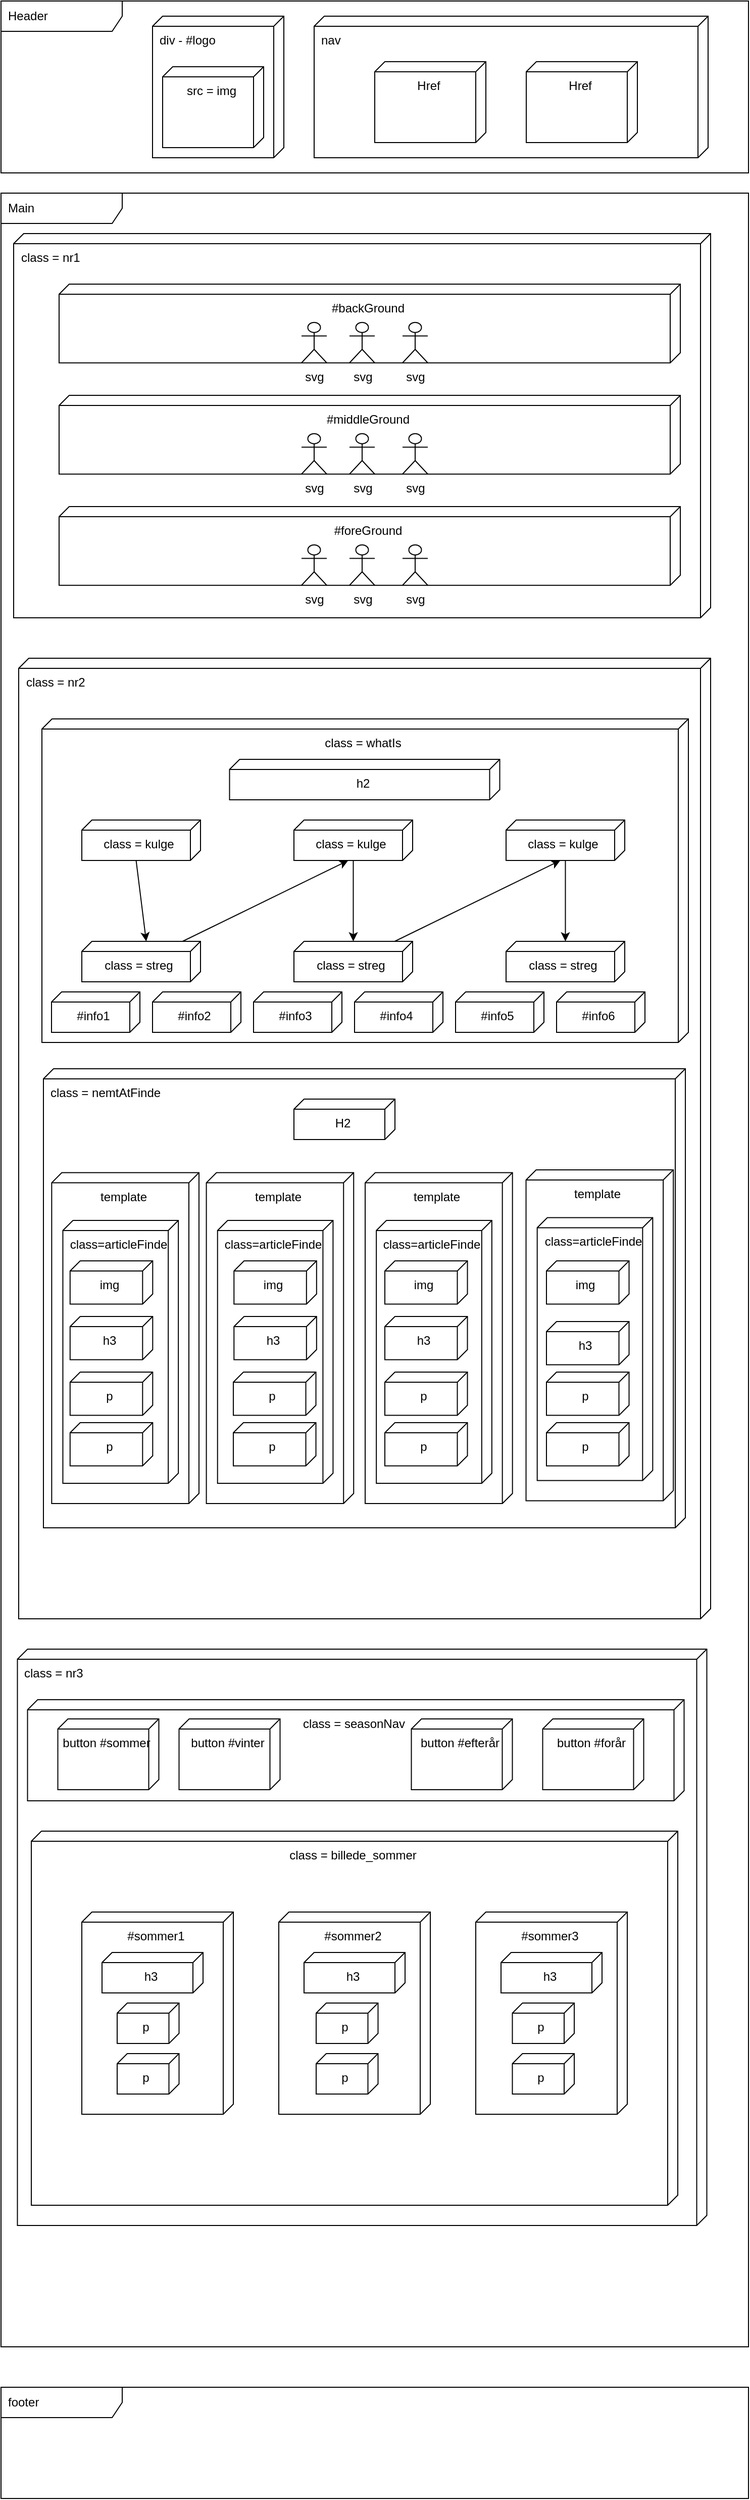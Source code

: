 <mxfile>
    <diagram id="TKEgoqXHID_q1MI3kZL-" name="Page-1">
        <mxGraphModel dx="870" dy="864" grid="1" gridSize="10" guides="1" tooltips="1" connect="1" arrows="1" fold="1" page="1" pageScale="1" pageWidth="827" pageHeight="1169" math="0" shadow="0">
            <root>
                <mxCell id="0"/>
                <mxCell id="1" parent="0"/>
                <mxCell id="2" value="Header" style="shape=umlFrame;whiteSpace=wrap;html=1;width=120;height=30;boundedLbl=1;verticalAlign=middle;align=left;spacingLeft=5;" parent="1" vertex="1">
                    <mxGeometry x="40" y="20" width="740" height="170" as="geometry"/>
                </mxCell>
                <mxCell id="3" value="Main" style="shape=umlFrame;whiteSpace=wrap;html=1;width=120;height=30;boundedLbl=1;verticalAlign=middle;align=left;spacingLeft=5;" parent="1" vertex="1">
                    <mxGeometry x="40" y="210" width="740" height="2130" as="geometry"/>
                </mxCell>
                <mxCell id="4" value="footer" style="shape=umlFrame;whiteSpace=wrap;html=1;width=120;height=30;boundedLbl=1;verticalAlign=middle;align=left;spacingLeft=5;" parent="1" vertex="1">
                    <mxGeometry x="40" y="2380" width="740" height="110" as="geometry"/>
                </mxCell>
                <mxCell id="8" value="div - #logo" style="verticalAlign=top;align=left;shape=cube;size=10;direction=south;fontStyle=0;html=1;boundedLbl=1;spacingLeft=5;" parent="1" vertex="1">
                    <mxGeometry x="190" y="35" width="130" height="140" as="geometry"/>
                </mxCell>
                <mxCell id="9" value="src = img" style="verticalAlign=top;align=center;shape=cube;size=10;direction=south;html=1;boundedLbl=1;spacingLeft=5;" parent="8" vertex="1">
                    <mxGeometry width="100" height="80" relative="1" as="geometry">
                        <mxPoint x="10" y="50" as="offset"/>
                    </mxGeometry>
                </mxCell>
                <mxCell id="10" value="nav" style="verticalAlign=top;align=left;shape=cube;size=10;direction=south;fontStyle=0;html=1;boundedLbl=1;spacingLeft=5;" parent="1" vertex="1">
                    <mxGeometry x="350" y="35" width="390" height="140" as="geometry"/>
                </mxCell>
                <mxCell id="11" value="Href" style="verticalAlign=top;align=center;shape=cube;size=10;direction=south;html=1;boundedLbl=1;spacingLeft=5;" parent="10" vertex="1">
                    <mxGeometry width="110" height="80" relative="1" as="geometry">
                        <mxPoint x="60" y="45" as="offset"/>
                    </mxGeometry>
                </mxCell>
                <mxCell id="12" value="Href" style="verticalAlign=top;align=center;shape=cube;size=10;direction=south;html=1;boundedLbl=1;spacingLeft=5;" parent="10" vertex="1">
                    <mxGeometry x="210" y="45" width="110" height="80" as="geometry"/>
                </mxCell>
                <mxCell id="13" value="class = nr1" style="verticalAlign=top;align=left;shape=cube;size=10;direction=south;fontStyle=0;html=1;boundedLbl=1;spacingLeft=5;" parent="1" vertex="1">
                    <mxGeometry x="52.5" y="250" width="690" height="380" as="geometry"/>
                </mxCell>
                <mxCell id="15" value="#backGround&lt;span style=&quot;color: rgba(0, 0, 0, 0); font-family: monospace; font-size: 0px; text-align: start;&quot;&gt;%3CmxGraphModel%3E%3Croot%3E%3CmxCell%20id%3D%220%22%2F%3E%3CmxCell%20id%3D%221%22%20parent%3D%220%22%2F%3E%3CmxCell%20id%3D%222%22%20value%3D%22%23nav%22%20style%3D%22verticalAlign%3Dtop%3Balign%3Dleft%3Bshape%3Dcube%3Bsize%3D10%3Bdirection%3Dsouth%3BfontStyle%3D0%3Bhtml%3D1%3BboundedLbl%3D1%3BspacingLeft%3D5%3B%22%20vertex%3D%221%22%20parent%3D%221%22%3E%3CmxGeometry%20x%3D%22350%22%20y%3D%2235%22%20width%3D%22390%22%20height%3D%22140%22%20as%3D%22geometry%22%2F%3E%3C%2FmxCell%3E%3CmxCell%20id%3D%223%22%20value%3D%22Href%22%20style%3D%22verticalAlign%3Dtop%3Balign%3Dcenter%3Bshape%3Dcube%3Bsize%3D10%3Bdirection%3Dsouth%3Bhtml%3D1%3BboundedLbl%3D1%3BspacingLeft%3D5%3B%22%20vertex%3D%221%22%20parent%3D%222%22%3E%3CmxGeometry%20width%3D%22110%22%20height%3D%2280%22%20relative%3D%221%22%20as%3D%22geometry%22%3E%3CmxPoint%20x%3D%2260%22%20y%3D%2245%22%20as%3D%22offset%22%2F%3E%3C%2FmxGeometry%3E%3C%2FmxCell%3E%3CmxCell%20id%3D%224%22%20value%3D%22Href%22%20style%3D%22verticalAlign%3Dtop%3Balign%3Dcenter%3Bshape%3Dcube%3Bsize%3D10%3Bdirection%3Dsouth%3Bhtml%3D1%3BboundedLbl%3D1%3BspacingLeft%3D5%3B%22%20vertex%3D%221%22%20parent%3D%222%22%3E%3CmxGeometry%20x%3D%22210%22%20y%3D%2245%22%20width%3D%22110%22%20height%3D%2280%22%20as%3D%22geometry%22%2F%3E%3C%2FmxCell%3E%3C%2Froot%3E%3C%2FmxGraphModel%3E&lt;/span&gt;" style="verticalAlign=top;align=center;shape=cube;size=10;direction=south;html=1;boundedLbl=1;spacingLeft=5;" parent="13" vertex="1">
                    <mxGeometry x="45" y="50" width="615" height="77.86" as="geometry"/>
                </mxCell>
                <mxCell id="16" value="#middleGround&lt;span style=&quot;color: rgba(0, 0, 0, 0); font-family: monospace; font-size: 0px; text-align: start;&quot;&gt;%3CmxGraphModel%3E%3Croot%3E%3CmxCell%20id%3D%220%22%2F%3E%3CmxCell%20id%3D%221%22%20parent%3D%220%22%2F%3E%3CmxCell%20id%3D%222%22%20value%3D%22%23nav%22%20style%3D%22verticalAlign%3Dtop%3Balign%3Dleft%3Bshape%3Dcube%3Bsize%3D10%3Bdirection%3Dsouth%3BfontStyle%3D0%3Bhtml%3D1%3BboundedLbl%3D1%3BspacingLeft%3D5%3B%22%20vertex%3D%221%22%20parent%3D%221%22%3E%3CmxGeometry%20x%3D%22350%22%20y%3D%2235%22%20width%3D%22390%22%20height%3D%22140%22%20as%3D%22geometry%22%2F%3E%3C%2FmxCell%3E%3CmxCell%20id%3D%223%22%20value%3D%22Href%22%20style%3D%22verticalAlign%3Dtop%3Balign%3Dcenter%3Bshape%3Dcube%3Bsize%3D10%3Bdirection%3Dsouth%3Bhtml%3D1%3BboundedLbl%3D1%3BspacingLeft%3D5%3B%22%20vertex%3D%221%22%20parent%3D%222%22%3E%3CmxGeometry%20width%3D%22110%22%20height%3D%2280%22%20relative%3D%221%22%20as%3D%22geometry%22%3E%3CmxPoint%20x%3D%2260%22%20y%3D%2245%22%20as%3D%22offset%22%2F%3E%3C%2FmxGeometry%3E%3C%2FmxCell%3E%3CmxCell%20id%3D%224%22%20value%3D%22Href%22%20style%3D%22verticalAlign%3Dtop%3Balign%3Dcenter%3Bshape%3Dcube%3Bsize%3D10%3Bdirection%3Dsouth%3Bhtml%3D1%3BboundedLbl%3D1%3BspacingLeft%3D5%3B%22%20vertex%3D%221%22%20parent%3D%222%22%3E%3CmxGeometry%20x%3D%22210%22%20y%3D%2245%22%20width%3D%22110%22%20height%3D%2280%22%20as%3D%22geometry%22%2F%3E%3C%2FmxCell%3E%3C%2Froot%3E%3C%2FmxGraphModel%3E&lt;/span&gt;" style="verticalAlign=top;align=center;shape=cube;size=10;direction=south;html=1;boundedLbl=1;spacingLeft=5;" parent="13" vertex="1">
                    <mxGeometry x="45" y="160" width="615" height="77.86" as="geometry"/>
                </mxCell>
                <mxCell id="17" value="#foreGround&lt;span style=&quot;color: rgba(0, 0, 0, 0); font-family: monospace; font-size: 0px; text-align: start;&quot;&gt;%3CmxGraphModel%3E%3Croot%3E%3CmxCell%20id%3D%220%22%2F%3E%3CmxCell%20id%3D%221%22%20parent%3D%220%22%2F%3E%3CmxCell%20id%3D%222%22%20value%3D%22%23nav%22%20style%3D%22verticalAlign%3Dtop%3Balign%3Dleft%3Bshape%3Dcube%3Bsize%3D10%3Bdirection%3Dsouth%3BfontStyle%3D0%3Bhtml%3D1%3BboundedLbl%3D1%3BspacingLeft%3D5%3B%22%20vertex%3D%221%22%20parent%3D%221%22%3E%3CmxGeometry%20x%3D%22350%22%20y%3D%2235%22%20width%3D%22390%22%20height%3D%22140%22%20as%3D%22geometry%22%2F%3E%3C%2FmxCell%3E%3CmxCell%20id%3D%223%22%20value%3D%22Href%22%20style%3D%22verticalAlign%3Dtop%3Balign%3Dcenter%3Bshape%3Dcube%3Bsize%3D10%3Bdirection%3Dsouth%3Bhtml%3D1%3BboundedLbl%3D1%3BspacingLeft%3D5%3B%22%20vertex%3D%221%22%20parent%3D%222%22%3E%3CmxGeometry%20width%3D%22110%22%20height%3D%2280%22%20relative%3D%221%22%20as%3D%22geometry%22%3E%3CmxPoint%20x%3D%2260%22%20y%3D%2245%22%20as%3D%22offset%22%2F%3E%3C%2FmxGeometry%3E%3C%2FmxCell%3E%3CmxCell%20id%3D%224%22%20value%3D%22Href%22%20style%3D%22verticalAlign%3Dtop%3Balign%3Dcenter%3Bshape%3Dcube%3Bsize%3D10%3Bdirection%3Dsouth%3Bhtml%3D1%3BboundedLbl%3D1%3BspacingLeft%3D5%3B%22%20vertex%3D%221%22%20parent%3D%222%22%3E%3CmxGeometry%20x%3D%22210%22%20y%3D%2245%22%20width%3D%22110%22%20height%3D%2280%22%20as%3D%22geometry%22%2F%3E%3C%2FmxCell%3E%3C%2Froot%3E%3C%2FmxGraphModel%3E&lt;/span&gt;" style="verticalAlign=top;align=center;shape=cube;size=10;direction=south;html=1;boundedLbl=1;spacingLeft=5;" parent="13" vertex="1">
                    <mxGeometry x="45" y="270" width="615" height="77.86" as="geometry"/>
                </mxCell>
                <mxCell id="18" value="svg" style="shape=umlActor;verticalLabelPosition=bottom;verticalAlign=top;html=1;" parent="13" vertex="1">
                    <mxGeometry x="285" y="197.86" width="25" height="40" as="geometry"/>
                </mxCell>
                <mxCell id="21" value="svg" style="shape=umlActor;verticalLabelPosition=bottom;verticalAlign=top;html=1;" parent="13" vertex="1">
                    <mxGeometry x="385" y="197.86" width="25" height="40" as="geometry"/>
                </mxCell>
                <mxCell id="20" value="svg" style="shape=umlActor;verticalLabelPosition=bottom;verticalAlign=top;html=1;" parent="13" vertex="1">
                    <mxGeometry x="332.5" y="197.86" width="25" height="40" as="geometry"/>
                </mxCell>
                <mxCell id="24" value="svg" style="shape=umlActor;verticalLabelPosition=bottom;verticalAlign=top;html=1;" parent="13" vertex="1">
                    <mxGeometry x="285" y="307.86" width="25" height="40" as="geometry"/>
                </mxCell>
                <mxCell id="25" value="svg" style="shape=umlActor;verticalLabelPosition=bottom;verticalAlign=top;html=1;" parent="13" vertex="1">
                    <mxGeometry x="385" y="307.86" width="25" height="40" as="geometry"/>
                </mxCell>
                <mxCell id="26" value="svg" style="shape=umlActor;verticalLabelPosition=bottom;verticalAlign=top;html=1;" parent="13" vertex="1">
                    <mxGeometry x="332.5" y="307.86" width="25" height="40" as="geometry"/>
                </mxCell>
                <mxCell id="27" value="svg" style="shape=umlActor;verticalLabelPosition=bottom;verticalAlign=top;html=1;" parent="13" vertex="1">
                    <mxGeometry x="285" y="87.86" width="25" height="40" as="geometry"/>
                </mxCell>
                <mxCell id="28" value="svg" style="shape=umlActor;verticalLabelPosition=bottom;verticalAlign=top;html=1;" parent="13" vertex="1">
                    <mxGeometry x="385" y="87.86" width="25" height="40" as="geometry"/>
                </mxCell>
                <mxCell id="29" value="svg" style="shape=umlActor;verticalLabelPosition=bottom;verticalAlign=top;html=1;" parent="13" vertex="1">
                    <mxGeometry x="332.5" y="87.86" width="25" height="40" as="geometry"/>
                </mxCell>
                <mxCell id="44" value="class = nr2" style="verticalAlign=top;align=left;shape=cube;size=10;direction=south;fontStyle=0;html=1;boundedLbl=1;spacingLeft=5;" parent="1" vertex="1">
                    <mxGeometry x="57.5" y="670" width="685" height="950" as="geometry"/>
                </mxCell>
                <mxCell id="45" value="class = whatIs" style="verticalAlign=top;align=center;shape=cube;size=10;direction=south;html=1;boundedLbl=1;spacingLeft=5;" parent="44" vertex="1">
                    <mxGeometry width="640" height="320" relative="1" as="geometry">
                        <mxPoint x="23" y="60" as="offset"/>
                    </mxGeometry>
                </mxCell>
                <mxCell id="49" value="h2" style="verticalAlign=top;align=center;shape=cube;size=10;direction=south;html=1;boundedLbl=1;spacingLeft=5;" parent="44" vertex="1">
                    <mxGeometry x="208.75" y="100" width="267.5" height="40" as="geometry"/>
                </mxCell>
                <mxCell id="50" value="class = nemtAtFinde" style="verticalAlign=top;align=left;shape=cube;size=10;direction=south;fontStyle=0;html=1;boundedLbl=1;spacingLeft=5;" parent="44" vertex="1">
                    <mxGeometry x="24.5" y="406" width="635.5" height="454" as="geometry"/>
                </mxCell>
                <mxCell id="51" value="H2" style="verticalAlign=top;align=center;shape=cube;size=10;direction=south;html=1;boundedLbl=1;spacingLeft=5;" parent="50" vertex="1">
                    <mxGeometry width="100" height="40" relative="1" as="geometry">
                        <mxPoint x="248" y="30" as="offset"/>
                    </mxGeometry>
                </mxCell>
                <mxCell id="63" value="" style="group" parent="50" vertex="1" connectable="0">
                    <mxGeometry x="161.3" y="102.79" width="145.823" height="327.21" as="geometry"/>
                </mxCell>
                <mxCell id="64" value="template" style="verticalAlign=top;align=center;shape=cube;size=10;direction=south;html=1;boundedLbl=1;spacingLeft=5;" parent="63" vertex="1">
                    <mxGeometry width="145.823" height="327.21" as="geometry"/>
                </mxCell>
                <mxCell id="65" value="class=articleFinde" style="verticalAlign=top;align=center;shape=cube;size=10;direction=south;html=1;boundedLbl=1;spacingLeft=5;" parent="63" vertex="1">
                    <mxGeometry x="11.066" y="47.21" width="114.339" height="260" as="geometry"/>
                </mxCell>
                <mxCell id="74" value="img" style="verticalAlign=top;align=center;shape=cube;size=10;direction=south;html=1;boundedLbl=1;spacingLeft=5;" parent="63" vertex="1">
                    <mxGeometry x="27.347" y="87.21" width="81.77" height="42.79" as="geometry"/>
                </mxCell>
                <mxCell id="80" value="h3" style="verticalAlign=top;align=center;shape=cube;size=10;direction=south;html=1;boundedLbl=1;spacingLeft=5;" parent="63" vertex="1">
                    <mxGeometry x="27.347" y="142.21" width="81.77" height="42.79" as="geometry"/>
                </mxCell>
                <mxCell id="81" value="p" style="verticalAlign=top;align=center;shape=cube;size=10;direction=south;html=1;boundedLbl=1;spacingLeft=5;" parent="63" vertex="1">
                    <mxGeometry x="26.697" y="197.21" width="81.77" height="42.79" as="geometry"/>
                </mxCell>
                <mxCell id="82" value="p" style="verticalAlign=top;align=center;shape=cube;size=10;direction=south;html=1;boundedLbl=1;spacingLeft=5;" parent="63" vertex="1">
                    <mxGeometry x="26.697" y="247.21" width="81.77" height="42.79" as="geometry"/>
                </mxCell>
                <mxCell id="62" value="" style="group" parent="50" vertex="1" connectable="0">
                    <mxGeometry x="8.167" y="102.79" width="145.823" height="327.21" as="geometry"/>
                </mxCell>
                <mxCell id="52" value="template" style="verticalAlign=top;align=center;shape=cube;size=10;direction=south;html=1;boundedLbl=1;spacingLeft=5;" parent="62" vertex="1">
                    <mxGeometry width="145.823" height="327.21" as="geometry"/>
                </mxCell>
                <mxCell id="56" value="class=articleFinde" style="verticalAlign=top;align=center;shape=cube;size=10;direction=south;html=1;boundedLbl=1;spacingLeft=5;" parent="62" vertex="1">
                    <mxGeometry x="11.066" y="47.21" width="114.339" height="260" as="geometry"/>
                </mxCell>
                <mxCell id="73" value="img" style="verticalAlign=top;align=center;shape=cube;size=10;direction=south;html=1;boundedLbl=1;spacingLeft=5;" parent="62" vertex="1">
                    <mxGeometry x="18.23" y="87.21" width="81.77" height="42.79" as="geometry"/>
                </mxCell>
                <mxCell id="77" value="h3" style="verticalAlign=top;align=center;shape=cube;size=10;direction=south;html=1;boundedLbl=1;spacingLeft=5;" parent="62" vertex="1">
                    <mxGeometry x="18.23" y="142.21" width="81.77" height="42.79" as="geometry"/>
                </mxCell>
                <mxCell id="78" value="p" style="verticalAlign=top;align=center;shape=cube;size=10;direction=south;html=1;boundedLbl=1;spacingLeft=5;" parent="62" vertex="1">
                    <mxGeometry x="18.23" y="197.21" width="81.77" height="42.79" as="geometry"/>
                </mxCell>
                <mxCell id="79" value="p" style="verticalAlign=top;align=center;shape=cube;size=10;direction=south;html=1;boundedLbl=1;spacingLeft=5;" parent="62" vertex="1">
                    <mxGeometry x="18.23" y="247.21" width="81.77" height="42.79" as="geometry"/>
                </mxCell>
                <mxCell id="66" value="" style="group" parent="50" vertex="1" connectable="0">
                    <mxGeometry x="318.516" y="102.79" width="145.823" height="340.82" as="geometry"/>
                </mxCell>
                <mxCell id="67" value="template" style="verticalAlign=top;align=center;shape=cube;size=10;direction=south;html=1;boundedLbl=1;spacingLeft=5;" parent="66" vertex="1">
                    <mxGeometry width="145.823" height="327.21" as="geometry"/>
                </mxCell>
                <mxCell id="68" value="class=articleFinde" style="verticalAlign=top;align=center;shape=cube;size=10;direction=south;html=1;boundedLbl=1;spacingLeft=5;" parent="66" vertex="1">
                    <mxGeometry x="11.066" y="47.21" width="114.339" height="260" as="geometry"/>
                </mxCell>
                <mxCell id="75" value="img" style="verticalAlign=top;align=center;shape=cube;size=10;direction=south;html=1;boundedLbl=1;spacingLeft=5;" parent="66" vertex="1">
                    <mxGeometry x="19.481" y="87.21" width="81.77" height="42.79" as="geometry"/>
                </mxCell>
                <mxCell id="83" value="h3" style="verticalAlign=top;align=center;shape=cube;size=10;direction=south;html=1;boundedLbl=1;spacingLeft=5;" parent="66" vertex="1">
                    <mxGeometry x="19.481" y="142.21" width="81.77" height="42.79" as="geometry"/>
                </mxCell>
                <mxCell id="84" value="p" style="verticalAlign=top;align=center;shape=cube;size=10;direction=south;html=1;boundedLbl=1;spacingLeft=5;" parent="66" vertex="1">
                    <mxGeometry x="19.481" y="197.21" width="81.77" height="42.79" as="geometry"/>
                </mxCell>
                <mxCell id="85" value="p" style="verticalAlign=top;align=center;shape=cube;size=10;direction=south;html=1;boundedLbl=1;spacingLeft=5;" parent="66" vertex="1">
                    <mxGeometry x="19.481" y="247.21" width="81.77" height="42.79" as="geometry"/>
                </mxCell>
                <mxCell id="69" value="" style="group" parent="50" vertex="1" connectable="0">
                    <mxGeometry x="477.773" y="100.0" width="145.823" height="327.21" as="geometry"/>
                </mxCell>
                <mxCell id="70" value="template" style="verticalAlign=top;align=center;shape=cube;size=10;direction=south;html=1;boundedLbl=1;spacingLeft=5;" parent="69" vertex="1">
                    <mxGeometry width="145.823" height="327.21" as="geometry"/>
                </mxCell>
                <mxCell id="71" value="class=articleFinde" style="verticalAlign=top;align=center;shape=cube;size=10;direction=south;html=1;boundedLbl=1;spacingLeft=5;" parent="69" vertex="1">
                    <mxGeometry x="11.066" y="47.21" width="114.339" height="260" as="geometry"/>
                </mxCell>
                <mxCell id="76" value="img" style="verticalAlign=top;align=center;shape=cube;size=10;direction=south;html=1;boundedLbl=1;spacingLeft=5;" parent="69" vertex="1">
                    <mxGeometry x="20.224" y="90.0" width="81.77" height="42.79" as="geometry"/>
                </mxCell>
                <mxCell id="86" value="h3" style="verticalAlign=top;align=center;shape=cube;size=10;direction=south;html=1;boundedLbl=1;spacingLeft=5;" parent="69" vertex="1">
                    <mxGeometry x="20.224" y="150.0" width="81.77" height="42.79" as="geometry"/>
                </mxCell>
                <mxCell id="87" value="p" style="verticalAlign=top;align=center;shape=cube;size=10;direction=south;html=1;boundedLbl=1;spacingLeft=5;" parent="69" vertex="1">
                    <mxGeometry x="20.224" y="200.0" width="81.77" height="42.79" as="geometry"/>
                </mxCell>
                <mxCell id="88" value="p" style="verticalAlign=top;align=center;shape=cube;size=10;direction=south;html=1;boundedLbl=1;spacingLeft=5;" parent="69" vertex="1">
                    <mxGeometry x="20.224" y="250.0" width="81.77" height="42.79" as="geometry"/>
                </mxCell>
                <mxCell id="112" style="edgeStyle=none;html=1;exitX=0;exitY=0;exitDx=40;exitDy=63.75;exitPerimeter=0;entryX=0;entryY=0;entryDx=0;entryDy=53.75;entryPerimeter=0;" parent="44" source="108" target="109" edge="1">
                    <mxGeometry relative="1" as="geometry"/>
                </mxCell>
                <mxCell id="108" value="class = kulge" style="verticalAlign=top;align=center;shape=cube;size=10;direction=south;html=1;boundedLbl=1;spacingLeft=5;" parent="44" vertex="1">
                    <mxGeometry x="62.5" y="160" width="117.5" height="40" as="geometry"/>
                </mxCell>
                <mxCell id="113" style="edgeStyle=none;html=1;entryX=0;entryY=0;entryDx=40;entryDy=63.75;entryPerimeter=0;" parent="44" source="109" target="110" edge="1">
                    <mxGeometry relative="1" as="geometry"/>
                </mxCell>
                <mxCell id="109" value="class = streg" style="verticalAlign=top;align=center;shape=cube;size=10;direction=south;html=1;boundedLbl=1;spacingLeft=5;" parent="44" vertex="1">
                    <mxGeometry x="62.5" y="280" width="117.5" height="40" as="geometry"/>
                </mxCell>
                <mxCell id="116" style="edgeStyle=none;html=1;" parent="44" source="110" target="114" edge="1">
                    <mxGeometry relative="1" as="geometry"/>
                </mxCell>
                <mxCell id="110" value="class = kulge" style="verticalAlign=top;align=center;shape=cube;size=10;direction=south;html=1;boundedLbl=1;spacingLeft=5;" parent="44" vertex="1">
                    <mxGeometry x="272.5" y="160" width="117.5" height="40" as="geometry"/>
                </mxCell>
                <mxCell id="118" style="edgeStyle=none;html=1;" parent="44" source="111" target="115" edge="1">
                    <mxGeometry relative="1" as="geometry"/>
                </mxCell>
                <mxCell id="111" value="class = kulge" style="verticalAlign=top;align=center;shape=cube;size=10;direction=south;html=1;boundedLbl=1;spacingLeft=5;" parent="44" vertex="1">
                    <mxGeometry x="482.5" y="160" width="117.5" height="40" as="geometry"/>
                </mxCell>
                <mxCell id="117" style="edgeStyle=none;html=1;entryX=0;entryY=0;entryDx=40;entryDy=63.75;entryPerimeter=0;" parent="44" source="114" target="111" edge="1">
                    <mxGeometry relative="1" as="geometry"/>
                </mxCell>
                <mxCell id="114" value="class = streg" style="verticalAlign=top;align=center;shape=cube;size=10;direction=south;html=1;boundedLbl=1;spacingLeft=5;" parent="44" vertex="1">
                    <mxGeometry x="272.5" y="280" width="117.5" height="40" as="geometry"/>
                </mxCell>
                <mxCell id="115" value="class = streg" style="verticalAlign=top;align=center;shape=cube;size=10;direction=south;html=1;boundedLbl=1;spacingLeft=5;" parent="44" vertex="1">
                    <mxGeometry x="482.5" y="280" width="117.5" height="40" as="geometry"/>
                </mxCell>
                <mxCell id="119" value="#info1" style="verticalAlign=top;align=center;shape=cube;size=10;direction=south;html=1;boundedLbl=1;spacingLeft=5;" parent="44" vertex="1">
                    <mxGeometry x="32.5" y="330" width="87.5" height="40" as="geometry"/>
                </mxCell>
                <mxCell id="120" value="#info2" style="verticalAlign=top;align=center;shape=cube;size=10;direction=south;html=1;boundedLbl=1;spacingLeft=5;" parent="44" vertex="1">
                    <mxGeometry x="132.5" y="330" width="87.5" height="40" as="geometry"/>
                </mxCell>
                <mxCell id="121" value="#info3" style="verticalAlign=top;align=center;shape=cube;size=10;direction=south;html=1;boundedLbl=1;spacingLeft=5;" parent="44" vertex="1">
                    <mxGeometry x="232.5" y="330" width="87.5" height="40" as="geometry"/>
                </mxCell>
                <mxCell id="123" value="#info4" style="verticalAlign=top;align=center;shape=cube;size=10;direction=south;html=1;boundedLbl=1;spacingLeft=5;" parent="44" vertex="1">
                    <mxGeometry x="332.5" y="330" width="87.5" height="40" as="geometry"/>
                </mxCell>
                <mxCell id="124" value="#info5" style="verticalAlign=top;align=center;shape=cube;size=10;direction=south;html=1;boundedLbl=1;spacingLeft=5;" parent="44" vertex="1">
                    <mxGeometry x="432.5" y="330" width="87.5" height="40" as="geometry"/>
                </mxCell>
                <mxCell id="125" value="#info6" style="verticalAlign=top;align=center;shape=cube;size=10;direction=south;html=1;boundedLbl=1;spacingLeft=5;" parent="44" vertex="1">
                    <mxGeometry x="532.5" y="330" width="87.5" height="40" as="geometry"/>
                </mxCell>
                <mxCell id="89" value="class = nr3" style="verticalAlign=top;align=left;shape=cube;size=10;direction=south;fontStyle=0;html=1;boundedLbl=1;spacingLeft=5;" parent="1" vertex="1">
                    <mxGeometry x="56.25" y="1650" width="682.5" height="570" as="geometry"/>
                </mxCell>
                <mxCell id="90" value="class = seasonNav" style="verticalAlign=top;align=center;shape=cube;size=10;direction=south;html=1;boundedLbl=1;spacingLeft=5;" parent="89" vertex="1">
                    <mxGeometry width="650" height="100" relative="1" as="geometry">
                        <mxPoint x="10" y="50" as="offset"/>
                    </mxGeometry>
                </mxCell>
                <mxCell id="91" value="button #sommer" style="verticalAlign=top;align=center;shape=cube;size=10;direction=south;html=1;boundedLbl=1;spacingLeft=5;" parent="89" vertex="1">
                    <mxGeometry x="40" y="69" width="100" height="70" as="geometry"/>
                </mxCell>
                <mxCell id="92" value="button #vinter" style="verticalAlign=top;align=center;shape=cube;size=10;direction=south;html=1;boundedLbl=1;spacingLeft=5;" parent="89" vertex="1">
                    <mxGeometry x="160" y="69" width="100" height="70" as="geometry"/>
                </mxCell>
                <mxCell id="93" value="button #efterår" style="verticalAlign=top;align=center;shape=cube;size=10;direction=south;html=1;boundedLbl=1;spacingLeft=5;" parent="89" vertex="1">
                    <mxGeometry x="390" y="69" width="100" height="70" as="geometry"/>
                </mxCell>
                <mxCell id="94" value="button #forår" style="verticalAlign=top;align=center;shape=cube;size=10;direction=south;html=1;boundedLbl=1;spacingLeft=5;" parent="89" vertex="1">
                    <mxGeometry x="520" y="69" width="100" height="70" as="geometry"/>
                </mxCell>
                <mxCell id="95" value="class = billede_sommer" style="verticalAlign=top;align=center;shape=cube;size=10;direction=south;html=1;boundedLbl=1;spacingLeft=5;" parent="89" vertex="1">
                    <mxGeometry x="13.75" y="180" width="640" height="370" as="geometry"/>
                </mxCell>
                <mxCell id="96" value="#sommer1" style="verticalAlign=top;align=center;shape=cube;size=10;direction=south;html=1;boundedLbl=1;spacingLeft=5;" parent="89" vertex="1">
                    <mxGeometry x="63.75" y="260" width="150" height="200" as="geometry"/>
                </mxCell>
                <mxCell id="97" value="#sommer2" style="verticalAlign=top;align=center;shape=cube;size=10;direction=south;html=1;boundedLbl=1;spacingLeft=5;" parent="89" vertex="1">
                    <mxGeometry x="258.75" y="260" width="150" height="200" as="geometry"/>
                </mxCell>
                <mxCell id="98" value="#sommer3" style="verticalAlign=top;align=center;shape=cube;size=10;direction=south;html=1;boundedLbl=1;spacingLeft=5;" parent="89" vertex="1">
                    <mxGeometry x="453.75" y="260" width="150" height="200" as="geometry"/>
                </mxCell>
                <mxCell id="99" value="h3" style="verticalAlign=top;align=center;shape=cube;size=10;direction=south;html=1;boundedLbl=1;spacingLeft=5;" parent="89" vertex="1">
                    <mxGeometry x="83.75" y="300" width="100" height="40" as="geometry"/>
                </mxCell>
                <mxCell id="100" value="h3" style="verticalAlign=top;align=center;shape=cube;size=10;direction=south;html=1;boundedLbl=1;spacingLeft=5;" parent="89" vertex="1">
                    <mxGeometry x="283.75" y="300" width="100" height="40" as="geometry"/>
                </mxCell>
                <mxCell id="101" value="h3" style="verticalAlign=top;align=center;shape=cube;size=10;direction=south;html=1;boundedLbl=1;spacingLeft=5;" parent="89" vertex="1">
                    <mxGeometry x="478.75" y="300" width="100" height="40" as="geometry"/>
                </mxCell>
                <mxCell id="102" value="p" style="verticalAlign=top;align=center;shape=cube;size=10;direction=south;html=1;boundedLbl=1;spacingLeft=5;" parent="89" vertex="1">
                    <mxGeometry x="98.75" y="350" width="61.25" height="40" as="geometry"/>
                </mxCell>
                <mxCell id="103" value="p" style="verticalAlign=top;align=center;shape=cube;size=10;direction=south;html=1;boundedLbl=1;spacingLeft=5;" parent="89" vertex="1">
                    <mxGeometry x="98.75" y="400" width="61.25" height="40" as="geometry"/>
                </mxCell>
                <mxCell id="104" value="p" style="verticalAlign=top;align=center;shape=cube;size=10;direction=south;html=1;boundedLbl=1;spacingLeft=5;" parent="89" vertex="1">
                    <mxGeometry x="295.75" y="350" width="61.25" height="40" as="geometry"/>
                </mxCell>
                <mxCell id="105" value="p" style="verticalAlign=top;align=center;shape=cube;size=10;direction=south;html=1;boundedLbl=1;spacingLeft=5;" parent="89" vertex="1">
                    <mxGeometry x="295.75" y="400" width="61.25" height="40" as="geometry"/>
                </mxCell>
                <mxCell id="106" value="p" style="verticalAlign=top;align=center;shape=cube;size=10;direction=south;html=1;boundedLbl=1;spacingLeft=5;" parent="89" vertex="1">
                    <mxGeometry x="490" y="350" width="61.25" height="40" as="geometry"/>
                </mxCell>
                <mxCell id="107" value="p" style="verticalAlign=top;align=center;shape=cube;size=10;direction=south;html=1;boundedLbl=1;spacingLeft=5;" parent="89" vertex="1">
                    <mxGeometry x="490" y="400" width="61.25" height="40" as="geometry"/>
                </mxCell>
            </root>
        </mxGraphModel>
    </diagram>
</mxfile>